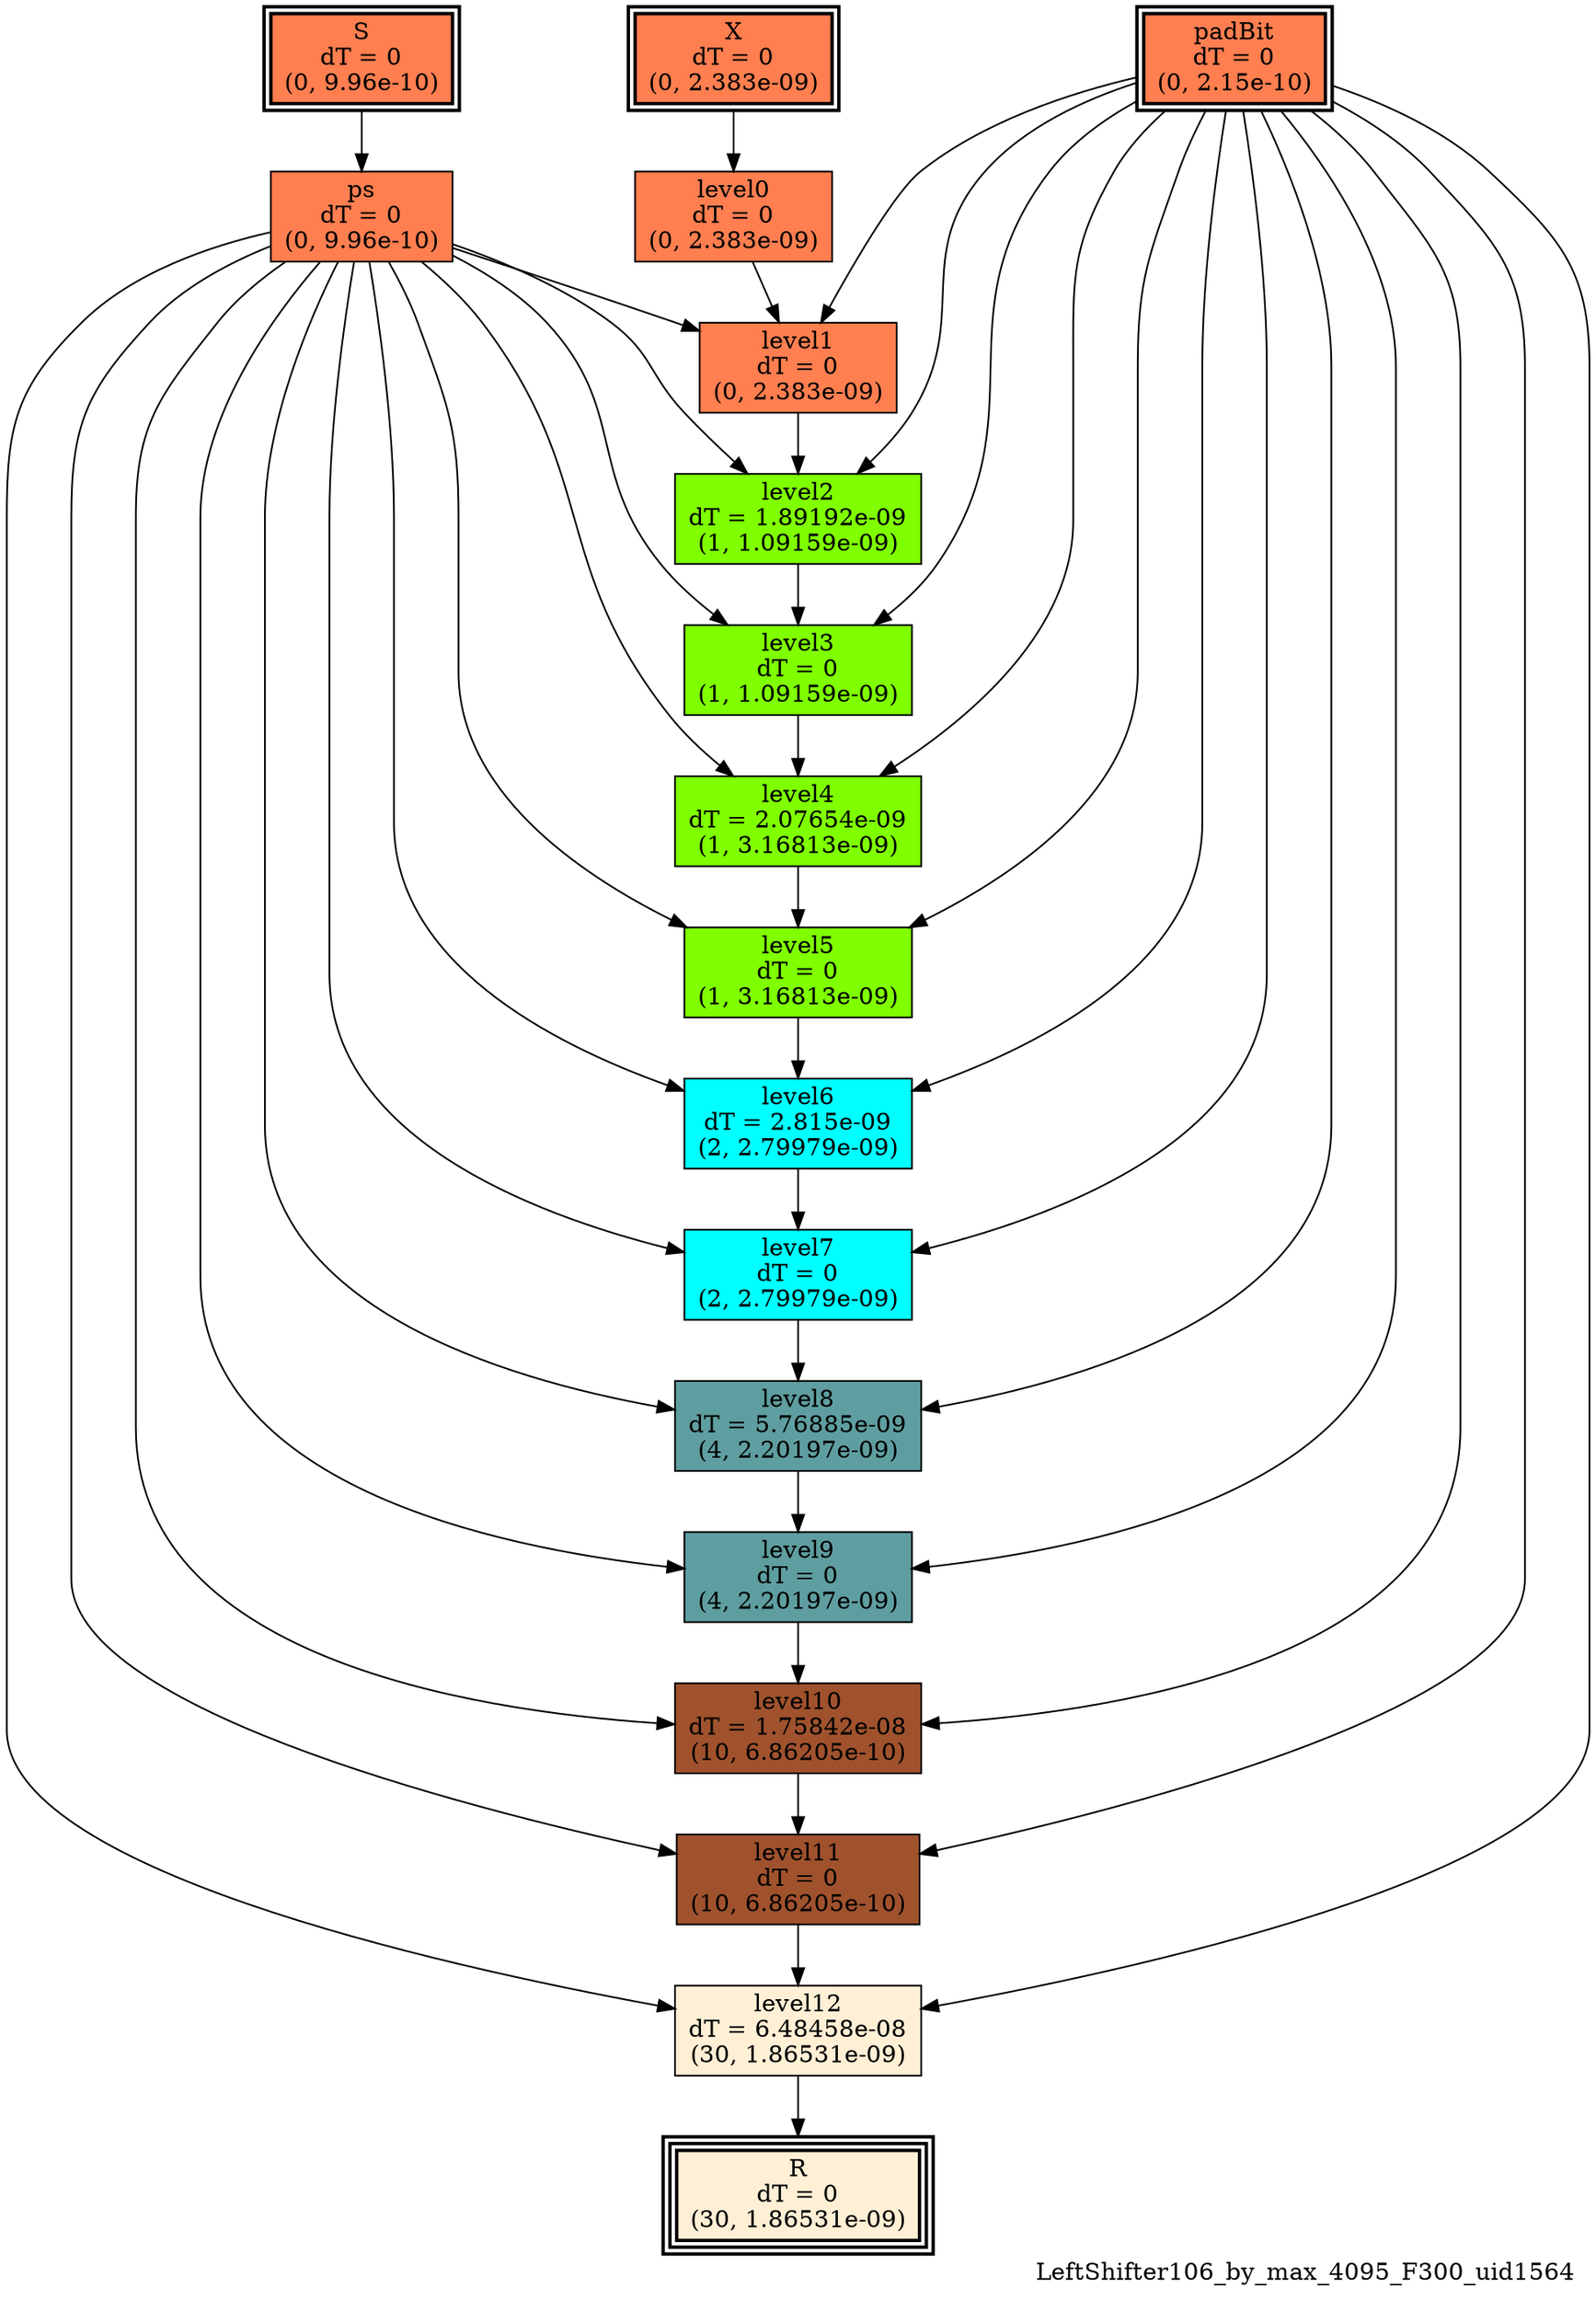 digraph LeftShifter106_by_max_4095_F300_uid1564
{
	//graph drawing options
	label=LeftShifter106_by_max_4095_F300_uid1564;
	labelloc=bottom;
	labeljust=right;
	ratio=auto;
	nodesep=0.25;
	ranksep=0.5;

	//input/output signals of operator LeftShifter106_by_max_4095_F300_uid1564
	X__LeftShifter106_by_max_4095_F300_uid1564 [ label="X\ndT = 0\n(0, 2.383e-09)", shape=box, color=black, style="bold, filled", fillcolor=coral, peripheries=2 ];
	S__LeftShifter106_by_max_4095_F300_uid1564 [ label="S\ndT = 0\n(0, 9.96e-10)", shape=box, color=black, style="bold, filled", fillcolor=coral, peripheries=2 ];
	padBit__LeftShifter106_by_max_4095_F300_uid1564 [ label="padBit\ndT = 0\n(0, 2.15e-10)", shape=box, color=black, style="bold, filled", fillcolor=coral, peripheries=2 ];
	R__LeftShifter106_by_max_4095_F300_uid1564 [ label="R\ndT = 0\n(30, 1.86531e-09)", shape=box, color=black, style="bold, filled", fillcolor=papayawhip, peripheries=3 ];
	{rank=same X__LeftShifter106_by_max_4095_F300_uid1564, S__LeftShifter106_by_max_4095_F300_uid1564, padBit__LeftShifter106_by_max_4095_F300_uid1564};
	{rank=same R__LeftShifter106_by_max_4095_F300_uid1564};
	//internal signals of operator LeftShifter106_by_max_4095_F300_uid1564
	ps__LeftShifter106_by_max_4095_F300_uid1564 [ label="ps\ndT = 0\n(0, 9.96e-10)", shape=box, color=black, style=filled, fillcolor=coral, peripheries=1 ];
	level0__LeftShifter106_by_max_4095_F300_uid1564 [ label="level0\ndT = 0\n(0, 2.383e-09)", shape=box, color=black, style=filled, fillcolor=coral, peripheries=1 ];
	level1__LeftShifter106_by_max_4095_F300_uid1564 [ label="level1\ndT = 0\n(0, 2.383e-09)", shape=box, color=black, style=filled, fillcolor=coral, peripheries=1 ];
	level2__LeftShifter106_by_max_4095_F300_uid1564 [ label="level2\ndT = 1.89192e-09\n(1, 1.09159e-09)", shape=box, color=black, style=filled, fillcolor=chartreuse, peripheries=1 ];
	level3__LeftShifter106_by_max_4095_F300_uid1564 [ label="level3\ndT = 0\n(1, 1.09159e-09)", shape=box, color=black, style=filled, fillcolor=chartreuse, peripheries=1 ];
	level4__LeftShifter106_by_max_4095_F300_uid1564 [ label="level4\ndT = 2.07654e-09\n(1, 3.16813e-09)", shape=box, color=black, style=filled, fillcolor=chartreuse, peripheries=1 ];
	level5__LeftShifter106_by_max_4095_F300_uid1564 [ label="level5\ndT = 0\n(1, 3.16813e-09)", shape=box, color=black, style=filled, fillcolor=chartreuse, peripheries=1 ];
	level6__LeftShifter106_by_max_4095_F300_uid1564 [ label="level6\ndT = 2.815e-09\n(2, 2.79979e-09)", shape=box, color=black, style=filled, fillcolor=cyan, peripheries=1 ];
	level7__LeftShifter106_by_max_4095_F300_uid1564 [ label="level7\ndT = 0\n(2, 2.79979e-09)", shape=box, color=black, style=filled, fillcolor=cyan, peripheries=1 ];
	level8__LeftShifter106_by_max_4095_F300_uid1564 [ label="level8\ndT = 5.76885e-09\n(4, 2.20197e-09)", shape=box, color=black, style=filled, fillcolor=cadetblue, peripheries=1 ];
	level9__LeftShifter106_by_max_4095_F300_uid1564 [ label="level9\ndT = 0\n(4, 2.20197e-09)", shape=box, color=black, style=filled, fillcolor=cadetblue, peripheries=1 ];
	level10__LeftShifter106_by_max_4095_F300_uid1564 [ label="level10\ndT = 1.75842e-08\n(10, 6.86205e-10)", shape=box, color=black, style=filled, fillcolor=sienna, peripheries=1 ];
	level11__LeftShifter106_by_max_4095_F300_uid1564 [ label="level11\ndT = 0\n(10, 6.86205e-10)", shape=box, color=black, style=filled, fillcolor=sienna, peripheries=1 ];
	level12__LeftShifter106_by_max_4095_F300_uid1564 [ label="level12\ndT = 6.48458e-08\n(30, 1.86531e-09)", shape=box, color=black, style=filled, fillcolor=papayawhip, peripheries=1 ];

	//subcomponents of operator LeftShifter106_by_max_4095_F300_uid1564

	//input and internal signal connections of operator LeftShifter106_by_max_4095_F300_uid1564
	X__LeftShifter106_by_max_4095_F300_uid1564 -> level0__LeftShifter106_by_max_4095_F300_uid1564 [ arrowhead=normal, arrowsize=1.0, arrowtail=normal, color=black, dir=forward  ];
	S__LeftShifter106_by_max_4095_F300_uid1564 -> ps__LeftShifter106_by_max_4095_F300_uid1564 [ arrowhead=normal, arrowsize=1.0, arrowtail=normal, color=black, dir=forward  ];
	padBit__LeftShifter106_by_max_4095_F300_uid1564 -> level1__LeftShifter106_by_max_4095_F300_uid1564 [ arrowhead=normal, arrowsize=1.0, arrowtail=normal, color=black, dir=forward  ];
	padBit__LeftShifter106_by_max_4095_F300_uid1564 -> level2__LeftShifter106_by_max_4095_F300_uid1564 [ arrowhead=normal, arrowsize=1.0, arrowtail=normal, color=black, dir=forward  ];
	padBit__LeftShifter106_by_max_4095_F300_uid1564 -> level3__LeftShifter106_by_max_4095_F300_uid1564 [ arrowhead=normal, arrowsize=1.0, arrowtail=normal, color=black, dir=forward  ];
	padBit__LeftShifter106_by_max_4095_F300_uid1564 -> level4__LeftShifter106_by_max_4095_F300_uid1564 [ arrowhead=normal, arrowsize=1.0, arrowtail=normal, color=black, dir=forward  ];
	padBit__LeftShifter106_by_max_4095_F300_uid1564 -> level5__LeftShifter106_by_max_4095_F300_uid1564 [ arrowhead=normal, arrowsize=1.0, arrowtail=normal, color=black, dir=forward  ];
	padBit__LeftShifter106_by_max_4095_F300_uid1564 -> level6__LeftShifter106_by_max_4095_F300_uid1564 [ arrowhead=normal, arrowsize=1.0, arrowtail=normal, color=black, dir=forward  ];
	padBit__LeftShifter106_by_max_4095_F300_uid1564 -> level7__LeftShifter106_by_max_4095_F300_uid1564 [ arrowhead=normal, arrowsize=1.0, arrowtail=normal, color=black, dir=forward  ];
	padBit__LeftShifter106_by_max_4095_F300_uid1564 -> level8__LeftShifter106_by_max_4095_F300_uid1564 [ arrowhead=normal, arrowsize=1.0, arrowtail=normal, color=black, dir=forward  ];
	padBit__LeftShifter106_by_max_4095_F300_uid1564 -> level9__LeftShifter106_by_max_4095_F300_uid1564 [ arrowhead=normal, arrowsize=1.0, arrowtail=normal, color=black, dir=forward  ];
	padBit__LeftShifter106_by_max_4095_F300_uid1564 -> level10__LeftShifter106_by_max_4095_F300_uid1564 [ arrowhead=normal, arrowsize=1.0, arrowtail=normal, color=black, dir=forward  ];
	padBit__LeftShifter106_by_max_4095_F300_uid1564 -> level11__LeftShifter106_by_max_4095_F300_uid1564 [ arrowhead=normal, arrowsize=1.0, arrowtail=normal, color=black, dir=forward  ];
	padBit__LeftShifter106_by_max_4095_F300_uid1564 -> level12__LeftShifter106_by_max_4095_F300_uid1564 [ arrowhead=normal, arrowsize=1.0, arrowtail=normal, color=black, dir=forward  ];
	ps__LeftShifter106_by_max_4095_F300_uid1564 -> level1__LeftShifter106_by_max_4095_F300_uid1564 [ arrowhead=normal, arrowsize=1.0, arrowtail=normal, color=black, dir=forward  ];
	ps__LeftShifter106_by_max_4095_F300_uid1564 -> level2__LeftShifter106_by_max_4095_F300_uid1564 [ arrowhead=normal, arrowsize=1.0, arrowtail=normal, color=black, dir=forward  ];
	ps__LeftShifter106_by_max_4095_F300_uid1564 -> level3__LeftShifter106_by_max_4095_F300_uid1564 [ arrowhead=normal, arrowsize=1.0, arrowtail=normal, color=black, dir=forward  ];
	ps__LeftShifter106_by_max_4095_F300_uid1564 -> level4__LeftShifter106_by_max_4095_F300_uid1564 [ arrowhead=normal, arrowsize=1.0, arrowtail=normal, color=black, dir=forward  ];
	ps__LeftShifter106_by_max_4095_F300_uid1564 -> level5__LeftShifter106_by_max_4095_F300_uid1564 [ arrowhead=normal, arrowsize=1.0, arrowtail=normal, color=black, dir=forward  ];
	ps__LeftShifter106_by_max_4095_F300_uid1564 -> level6__LeftShifter106_by_max_4095_F300_uid1564 [ arrowhead=normal, arrowsize=1.0, arrowtail=normal, color=black, dir=forward  ];
	ps__LeftShifter106_by_max_4095_F300_uid1564 -> level7__LeftShifter106_by_max_4095_F300_uid1564 [ arrowhead=normal, arrowsize=1.0, arrowtail=normal, color=black, dir=forward  ];
	ps__LeftShifter106_by_max_4095_F300_uid1564 -> level8__LeftShifter106_by_max_4095_F300_uid1564 [ arrowhead=normal, arrowsize=1.0, arrowtail=normal, color=black, dir=forward  ];
	ps__LeftShifter106_by_max_4095_F300_uid1564 -> level9__LeftShifter106_by_max_4095_F300_uid1564 [ arrowhead=normal, arrowsize=1.0, arrowtail=normal, color=black, dir=forward  ];
	ps__LeftShifter106_by_max_4095_F300_uid1564 -> level10__LeftShifter106_by_max_4095_F300_uid1564 [ arrowhead=normal, arrowsize=1.0, arrowtail=normal, color=black, dir=forward  ];
	ps__LeftShifter106_by_max_4095_F300_uid1564 -> level11__LeftShifter106_by_max_4095_F300_uid1564 [ arrowhead=normal, arrowsize=1.0, arrowtail=normal, color=black, dir=forward  ];
	ps__LeftShifter106_by_max_4095_F300_uid1564 -> level12__LeftShifter106_by_max_4095_F300_uid1564 [ arrowhead=normal, arrowsize=1.0, arrowtail=normal, color=black, dir=forward  ];
	level0__LeftShifter106_by_max_4095_F300_uid1564 -> level1__LeftShifter106_by_max_4095_F300_uid1564 [ arrowhead=normal, arrowsize=1.0, arrowtail=normal, color=black, dir=forward  ];
	level1__LeftShifter106_by_max_4095_F300_uid1564 -> level2__LeftShifter106_by_max_4095_F300_uid1564 [ arrowhead=normal, arrowsize=1.0, arrowtail=normal, color=black, dir=forward  ];
	level2__LeftShifter106_by_max_4095_F300_uid1564 -> level3__LeftShifter106_by_max_4095_F300_uid1564 [ arrowhead=normal, arrowsize=1.0, arrowtail=normal, color=black, dir=forward  ];
	level3__LeftShifter106_by_max_4095_F300_uid1564 -> level4__LeftShifter106_by_max_4095_F300_uid1564 [ arrowhead=normal, arrowsize=1.0, arrowtail=normal, color=black, dir=forward  ];
	level4__LeftShifter106_by_max_4095_F300_uid1564 -> level5__LeftShifter106_by_max_4095_F300_uid1564 [ arrowhead=normal, arrowsize=1.0, arrowtail=normal, color=black, dir=forward  ];
	level5__LeftShifter106_by_max_4095_F300_uid1564 -> level6__LeftShifter106_by_max_4095_F300_uid1564 [ arrowhead=normal, arrowsize=1.0, arrowtail=normal, color=black, dir=forward  ];
	level6__LeftShifter106_by_max_4095_F300_uid1564 -> level7__LeftShifter106_by_max_4095_F300_uid1564 [ arrowhead=normal, arrowsize=1.0, arrowtail=normal, color=black, dir=forward  ];
	level7__LeftShifter106_by_max_4095_F300_uid1564 -> level8__LeftShifter106_by_max_4095_F300_uid1564 [ arrowhead=normal, arrowsize=1.0, arrowtail=normal, color=black, dir=forward  ];
	level8__LeftShifter106_by_max_4095_F300_uid1564 -> level9__LeftShifter106_by_max_4095_F300_uid1564 [ arrowhead=normal, arrowsize=1.0, arrowtail=normal, color=black, dir=forward  ];
	level9__LeftShifter106_by_max_4095_F300_uid1564 -> level10__LeftShifter106_by_max_4095_F300_uid1564 [ arrowhead=normal, arrowsize=1.0, arrowtail=normal, color=black, dir=forward  ];
	level10__LeftShifter106_by_max_4095_F300_uid1564 -> level11__LeftShifter106_by_max_4095_F300_uid1564 [ arrowhead=normal, arrowsize=1.0, arrowtail=normal, color=black, dir=forward  ];
	level11__LeftShifter106_by_max_4095_F300_uid1564 -> level12__LeftShifter106_by_max_4095_F300_uid1564 [ arrowhead=normal, arrowsize=1.0, arrowtail=normal, color=black, dir=forward  ];
	level12__LeftShifter106_by_max_4095_F300_uid1564 -> R__LeftShifter106_by_max_4095_F300_uid1564 [ arrowhead=normal, arrowsize=1.0, arrowtail=normal, color=black, dir=forward  ];
}

